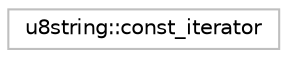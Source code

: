 digraph "Graphical Class Hierarchy"
{
 // LATEX_PDF_SIZE
  edge [fontname="Helvetica",fontsize="10",labelfontname="Helvetica",labelfontsize="10"];
  node [fontname="Helvetica",fontsize="10",shape=record];
  rankdir="LR";
  Node0 [label="u8string::const_iterator",height=0.2,width=0.4,color="grey75", fillcolor="white", style="filled",tooltip="STL iterator class."];
}
